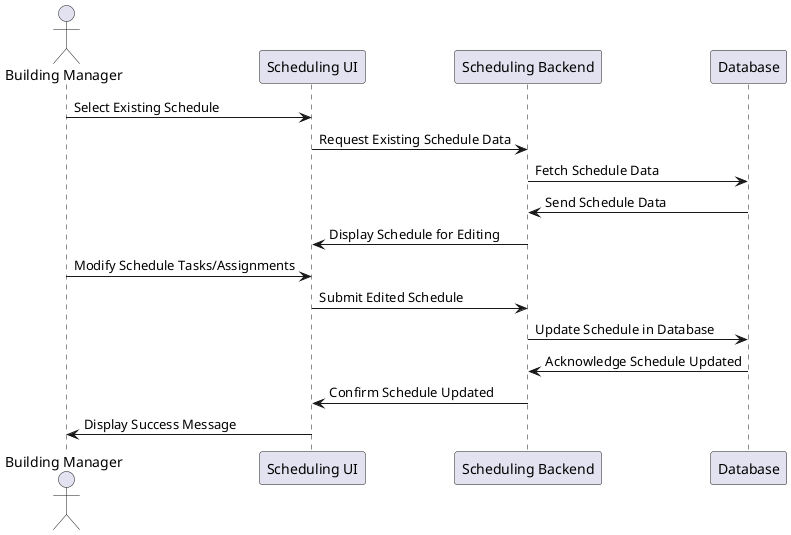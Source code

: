 @startuml CreatingSchedule
actor "Building Manager" as BM
participant "Scheduling UI" as UI
participant "Scheduling Backend" as BE
participant "Database" as DB


BM -> UI : Select Existing Schedule
UI -> BE : Request Existing Schedule Data
BE -> DB : Fetch Schedule Data
DB -> BE : Send Schedule Data
BE -> UI : Display Schedule for Editing
BM -> UI : Modify Schedule Tasks/Assignments
UI -> BE : Submit Edited Schedule
BE -> DB : Update Schedule in Database
DB -> BE : Acknowledge Schedule Updated
BE -> UI : Confirm Schedule Updated
UI -> BM : Display Success Message

@enduml